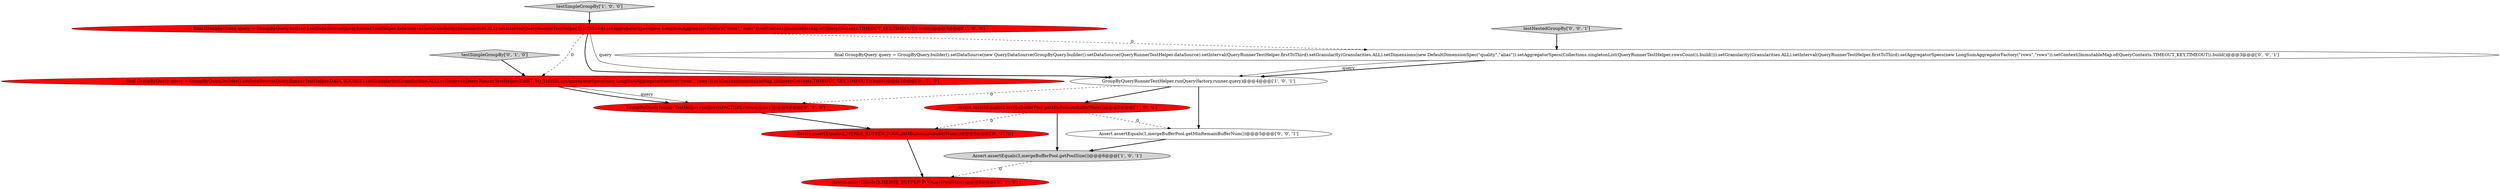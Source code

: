 digraph {
6 [style = filled, label = "GroupByQueryRunnerTestHelper.runQuery(FACTORY,runner,query)@@@4@@@['0', '1', '0']", fillcolor = red, shape = ellipse image = "AAA1AAABBB2BBB"];
8 [style = filled, label = "Assert.assertEquals(2,MERGE_BUFFER_POOL.getMinRemainBufferNum())@@@5@@@['0', '1', '0']", fillcolor = red, shape = ellipse image = "AAA1AAABBB2BBB"];
2 [style = filled, label = "Assert.assertEquals(2,mergeBufferPool.getMinRemainBufferNum())@@@5@@@['1', '0', '0']", fillcolor = red, shape = ellipse image = "AAA1AAABBB1BBB"];
5 [style = filled, label = "Assert.assertEquals(3,MERGE_BUFFER_POOL.getPoolSize())@@@6@@@['0', '1', '0']", fillcolor = red, shape = ellipse image = "AAA1AAABBB2BBB"];
7 [style = filled, label = "testSimpleGroupBy['0', '1', '0']", fillcolor = lightgray, shape = diamond image = "AAA0AAABBB2BBB"];
9 [style = filled, label = "final GroupByQuery query = GroupByQuery.builder().setDataSource(QueryRunnerTestHelper.DATA_SOURCE).setGranularity(Granularities.ALL).setInterval(QueryRunnerTestHelper.FIRST_TO_THIRD).setAggregatorSpecs(new LongSumAggregatorFactory(\"rows\",\"rows\")).setContext(ImmutableMap.of(QueryContexts.TIMEOUT_KEY,TIMEOUT)).build()@@@3@@@['0', '1', '0']", fillcolor = red, shape = ellipse image = "AAA1AAABBB2BBB"];
11 [style = filled, label = "final GroupByQuery query = GroupByQuery.builder().setDataSource(new QueryDataSource(GroupByQuery.builder().setDataSource(QueryRunnerTestHelper.dataSource).setInterval(QueryRunnerTestHelper.firstToThird).setGranularity(Granularities.ALL).setDimensions(new DefaultDimensionSpec(\"quality\",\"alias\")).setAggregatorSpecs(Collections.singletonList(QueryRunnerTestHelper.rowsCount)).build())).setGranularity(Granularities.ALL).setInterval(QueryRunnerTestHelper.firstToThird).setAggregatorSpecs(new LongSumAggregatorFactory(\"rows\",\"rows\")).setContext(ImmutableMap.of(QueryContexts.TIMEOUT_KEY,TIMEOUT)).build()@@@3@@@['0', '0', '1']", fillcolor = white, shape = ellipse image = "AAA0AAABBB3BBB"];
12 [style = filled, label = "Assert.assertEquals(1,mergeBufferPool.getMinRemainBufferNum())@@@5@@@['0', '0', '1']", fillcolor = white, shape = ellipse image = "AAA0AAABBB3BBB"];
4 [style = filled, label = "testSimpleGroupBy['1', '0', '0']", fillcolor = lightgray, shape = diamond image = "AAA0AAABBB1BBB"];
0 [style = filled, label = "GroupByQueryRunnerTestHelper.runQuery(factory,runner,query)@@@4@@@['1', '0', '1']", fillcolor = white, shape = ellipse image = "AAA0AAABBB1BBB"];
3 [style = filled, label = "Assert.assertEquals(3,mergeBufferPool.getPoolSize())@@@6@@@['1', '0', '1']", fillcolor = lightgray, shape = ellipse image = "AAA0AAABBB1BBB"];
10 [style = filled, label = "testNestedGroupBy['0', '0', '1']", fillcolor = lightgray, shape = diamond image = "AAA0AAABBB3BBB"];
1 [style = filled, label = "final GroupByQuery query = GroupByQuery.builder().setDataSource(QueryRunnerTestHelper.dataSource).setGranularity(Granularities.ALL).setInterval(QueryRunnerTestHelper.firstToThird).setAggregatorSpecs(new LongSumAggregatorFactory(\"rows\",\"rows\")).setContext(ImmutableMap.of(QueryContexts.TIMEOUT_KEY,TIMEOUT)).build()@@@3@@@['1', '0', '0']", fillcolor = red, shape = ellipse image = "AAA1AAABBB1BBB"];
3->5 [style = dashed, label="0"];
9->6 [style = solid, label="query"];
0->12 [style = bold, label=""];
2->3 [style = bold, label=""];
0->6 [style = dashed, label="0"];
0->2 [style = bold, label=""];
1->9 [style = dashed, label="0"];
1->0 [style = bold, label=""];
2->8 [style = dashed, label="0"];
9->6 [style = bold, label=""];
7->9 [style = bold, label=""];
2->12 [style = dashed, label="0"];
11->0 [style = bold, label=""];
8->5 [style = bold, label=""];
1->11 [style = dashed, label="0"];
6->8 [style = bold, label=""];
4->1 [style = bold, label=""];
12->3 [style = bold, label=""];
1->0 [style = solid, label="query"];
10->11 [style = bold, label=""];
11->0 [style = solid, label="query"];
}
